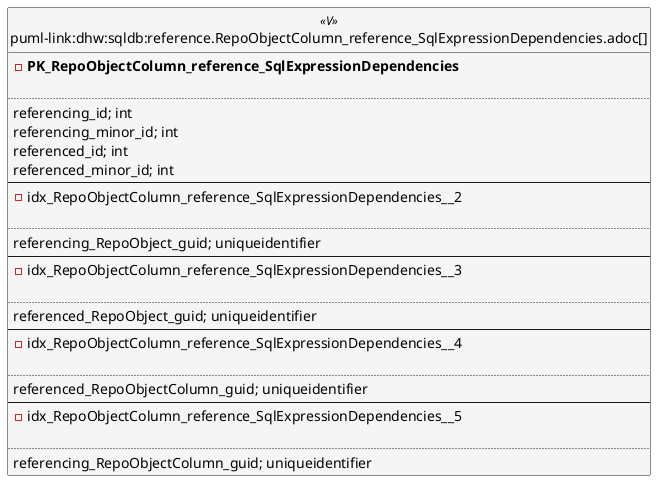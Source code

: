 @startuml
left to right direction
'top to bottom direction
hide circle
'avoide "." issues:
set namespaceSeparator none


skinparam class {
  BackgroundColor White
  BackgroundColor<<FN>> Yellow
  BackgroundColor<<FS>> Yellow
  BackgroundColor<<FT>> LightGray
  BackgroundColor<<IF>> Yellow
  BackgroundColor<<IS>> Yellow
  BackgroundColor<<P>> Aqua
  BackgroundColor<<PC>> Aqua
  BackgroundColor<<SN>> Yellow
  BackgroundColor<<SO>> SlateBlue
  BackgroundColor<<TF>> LightGray
  BackgroundColor<<TR>> Tomato
  BackgroundColor<<U>> White
  BackgroundColor<<V>> WhiteSmoke
  BackgroundColor<<X>> Aqua
  BackgroundColor<<external>> AliceBlue
}


entity "puml-link:dhw:sqldb:reference.RepoObjectColumn_reference_SqlExpressionDependencies.adoc[]" as reference.RepoObjectColumn_reference_SqlExpressionDependencies << V >> {
- **PK_RepoObjectColumn_reference_SqlExpressionDependencies**

..
referencing_id; int
referencing_minor_id; int
referenced_id; int
referenced_minor_id; int
--
- idx_RepoObjectColumn_reference_SqlExpressionDependencies__2

..
referencing_RepoObject_guid; uniqueidentifier
--
- idx_RepoObjectColumn_reference_SqlExpressionDependencies__3

..
referenced_RepoObject_guid; uniqueidentifier
--
- idx_RepoObjectColumn_reference_SqlExpressionDependencies__4

..
referenced_RepoObjectColumn_guid; uniqueidentifier
--
- idx_RepoObjectColumn_reference_SqlExpressionDependencies__5

..
referencing_RepoObjectColumn_guid; uniqueidentifier
}


@enduml

